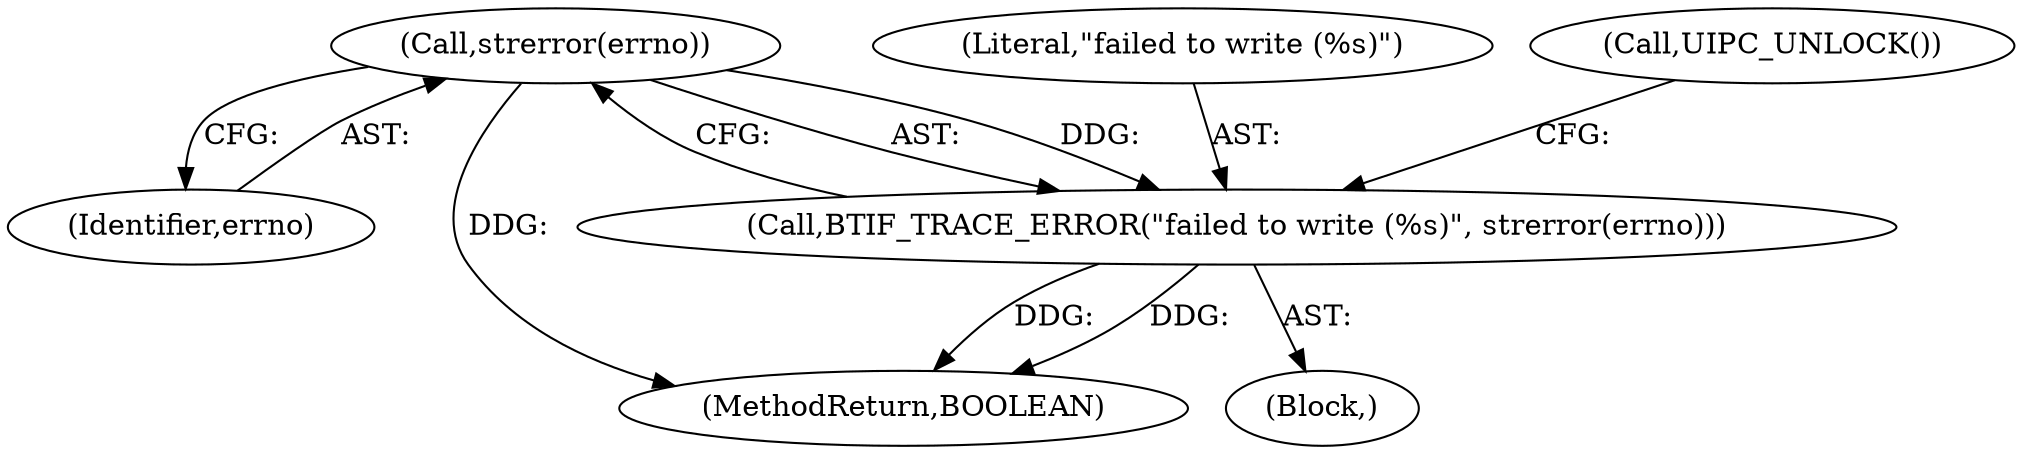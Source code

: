 digraph "0_Android_472271b153c5dc53c28beac55480a8d8434b2d5c_71@API" {
"1000129" [label="(Call,strerror(errno))"];
"1000127" [label="(Call,BTIF_TRACE_ERROR(\"failed to write (%s)\", strerror(errno)))"];
"1000130" [label="(Identifier,errno)"];
"1000126" [label="(Block,)"];
"1000128" [label="(Literal,\"failed to write (%s)\")"];
"1000129" [label="(Call,strerror(errno))"];
"1000131" [label="(Call,UIPC_UNLOCK())"];
"1000134" [label="(MethodReturn,BOOLEAN)"];
"1000127" [label="(Call,BTIF_TRACE_ERROR(\"failed to write (%s)\", strerror(errno)))"];
"1000129" -> "1000127"  [label="AST: "];
"1000129" -> "1000130"  [label="CFG: "];
"1000130" -> "1000129"  [label="AST: "];
"1000127" -> "1000129"  [label="CFG: "];
"1000129" -> "1000134"  [label="DDG: "];
"1000129" -> "1000127"  [label="DDG: "];
"1000127" -> "1000126"  [label="AST: "];
"1000128" -> "1000127"  [label="AST: "];
"1000131" -> "1000127"  [label="CFG: "];
"1000127" -> "1000134"  [label="DDG: "];
"1000127" -> "1000134"  [label="DDG: "];
}
